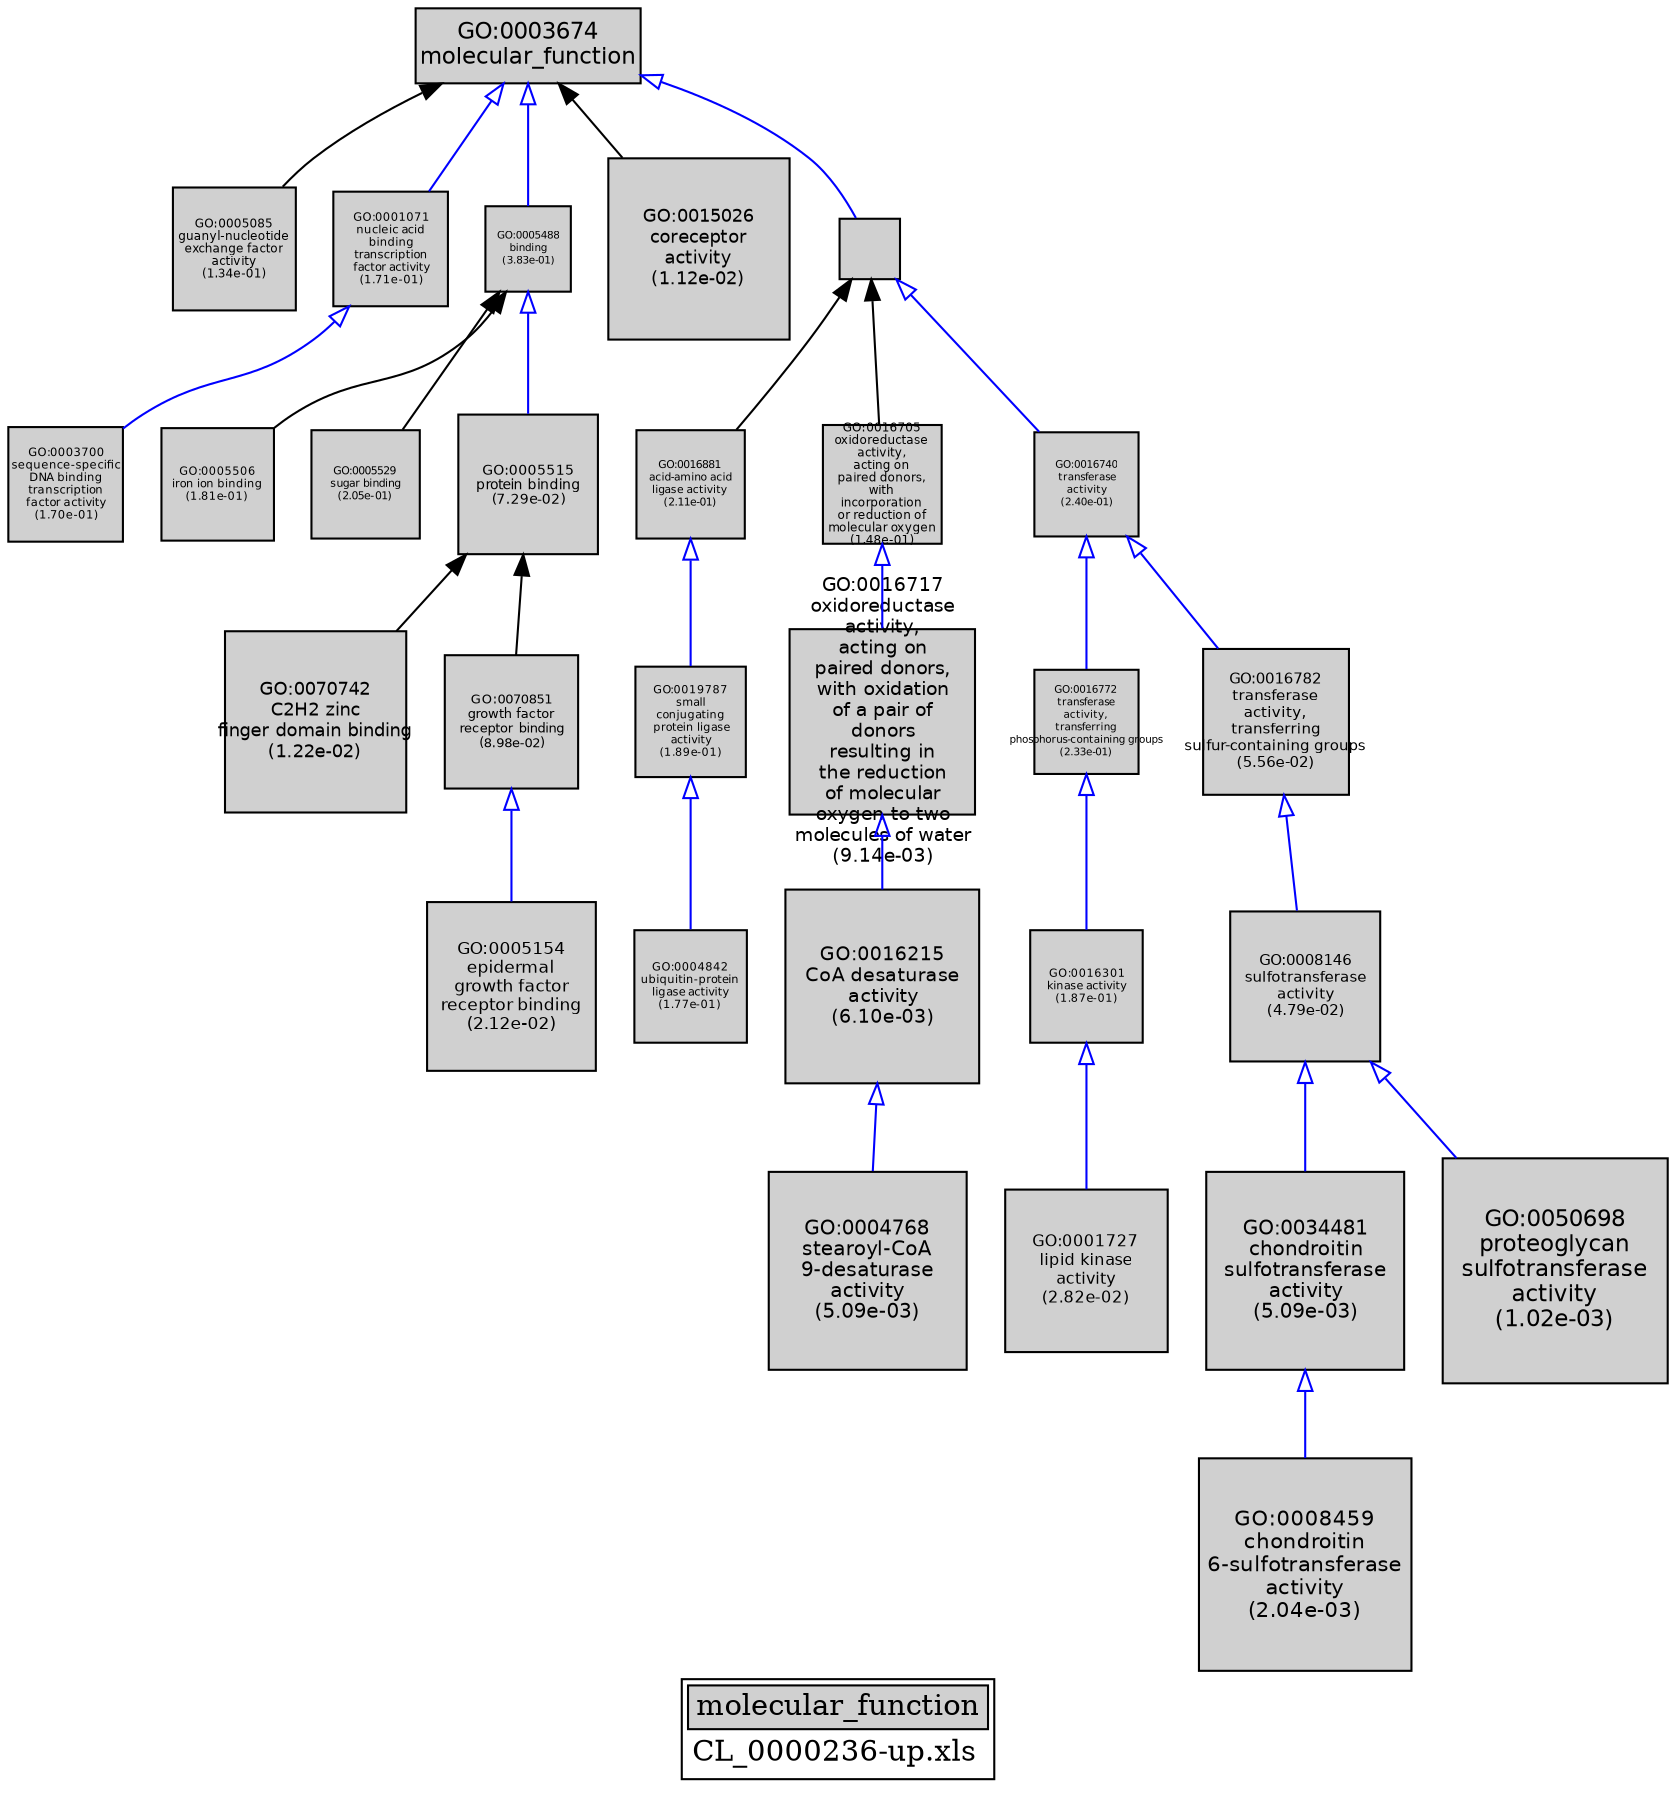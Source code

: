 digraph "molecular_function" {
graph [ bgcolor = "#FFFFFF", label = <<TABLE COLOR="black" BGCOLOR="white"><TR><TD COLSPAN="2" BGCOLOR="#D0D0D0"><FONT COLOR="black">molecular_function</FONT></TD></TR><TR><TD BORDER="0">CL_0000236-up.xls</TD></TR></TABLE>> ];
node [ fontname = "Helvetica" ];

subgraph "nodes" {

node [ style = "filled", fixedsize = "true", width = 1, shape = "box", fontsize = 9, fillcolor = "#D0D0D0", fontcolor = "black", color = "black" ];

"GO:0016881" [ URL = "#GO:0016881", label = <<TABLE BORDER="0"><TR><TD>GO:0016881<BR/>acid-amino acid<BR/>ligase activity<BR/>(2.11e-01)</TD></TR></TABLE>>, width = 0.718752009372, shape = "box", fontsize = 5.17501446748, height = 0.718752009372 ];
"GO:0001727" [ URL = "#GO:0001727", label = <<TABLE BORDER="0"><TR><TD>GO:0001727<BR/>lipid kinase<BR/>activity<BR/>(2.82e-02)</TD></TR></TABLE>>, width = 1.08194143113, shape = "box", fontsize = 7.78997830415, height = 1.08194143113 ];
"GO:0016717" [ URL = "#GO:0016717", label = <<TABLE BORDER="0"><TR><TD>GO:0016717<BR/>oxidoreductase<BR/>activity,<BR/>acting on<BR/>paired donors,<BR/>with oxidation<BR/>of a pair of<BR/>donors<BR/>resulting in<BR/>the reduction<BR/>of molecular<BR/>oxygen to two<BR/>molecules of water<BR/>(9.14e-03)</TD></TR></TABLE>>, width = 1.23965248666, shape = "box", fontsize = 8.92549790393, height = 1.23965248666 ];
"GO:0005506" [ URL = "#GO:0005506", label = <<TABLE BORDER="0"><TR><TD>GO:0005506<BR/>iron ion binding<BR/>(1.81e-01)</TD></TR></TABLE>>, width = 0.752676813191, shape = "box", fontsize = 5.41927305498, height = 0.752676813191 ];
"GO:0005085" [ URL = "#GO:0005085", label = <<TABLE BORDER="0"><TR><TD>GO:0005085<BR/>guanyl-nucleotide<BR/>exchange factor<BR/>activity<BR/>(1.34e-01)</TD></TR></TABLE>>, width = 0.815110440084, shape = "box", fontsize = 5.86879516861, height = 0.815110440084 ];
"GO:0001071" [ URL = "#GO:0001071", label = <<TABLE BORDER="0"><TR><TD>GO:0001071<BR/>nucleic acid<BR/>binding<BR/>transcription<BR/>factor activity<BR/>(1.71e-01)</TD></TR></TABLE>>, width = 0.764364660955, shape = "box", fontsize = 5.50342555888, height = 0.764364660955 ];
"GO:0005529" [ URL = "#GO:0005529", label = <<TABLE BORDER="0"><TR><TD>GO:0005529<BR/>sugar binding<BR/>(2.05e-01)</TD></TR></TABLE>>, width = 0.724982830465, shape = "box", fontsize = 5.21987637935, height = 0.724982830465 ];
"GO:0070742" [ URL = "#GO:0070742", label = <<TABLE BORDER="0"><TR><TD>GO:0070742<BR/>C2H2 zinc<BR/>finger domain binding<BR/>(1.22e-02)</TD></TR></TABLE>>, width = 1.20152106714, shape = "box", fontsize = 8.65095168343, height = 1.20152106714 ];
"GO:0004768" [ URL = "#GO:0004768", label = <<TABLE BORDER="0"><TR><TD>GO:0004768<BR/>stearoyl-CoA<BR/>9-desaturase<BR/>activity<BR/>(5.09e-03)</TD></TR></TABLE>>, width = 1.31425174825, shape = "box", fontsize = 9.46261258741, height = 1.31425174825 ];
"GO:0016705" [ URL = "#GO:0016705", label = <<TABLE BORDER="0"><TR><TD>GO:0016705<BR/>oxidoreductase<BR/>activity,<BR/>acting on<BR/>paired donors,<BR/>with<BR/>incorporation<BR/>or reduction of<BR/>molecular oxygen<BR/>(1.48e-01)</TD></TR></TABLE>>, width = 0.794764206724, shape = "box", fontsize = 5.72230228841, height = 0.794764206724 ];
"GO:0003700" [ URL = "#GO:0003700", label = <<TABLE BORDER="0"><TR><TD>GO:0003700<BR/>sequence-specific<BR/>DNA binding<BR/>transcription<BR/>factor activity<BR/>(1.70e-01)</TD></TR></TABLE>>, width = 0.76527749135, shape = "box", fontsize = 5.50999793772, height = 0.76527749135 ];
"GO:0016215" [ URL = "#GO:0016215", label = <<TABLE BORDER="0"><TR><TD>GO:0016215<BR/>CoA desaturase<BR/>activity<BR/>(6.10e-03)</TD></TR></TABLE>>, width = 1.29155895769, shape = "box", fontsize = 9.29922449538, height = 1.29155895769 ];
"GO:0004842" [ URL = "#GO:0004842", label = <<TABLE BORDER="0"><TR><TD>GO:0004842<BR/>ubiquitin-protein<BR/>ligase activity<BR/>(1.77e-01)</TD></TR></TABLE>>, width = 0.756764101904, shape = "box", fontsize = 5.44870153371, height = 0.756764101904 ];
"GO:0019787" [ URL = "#GO:0019787", label = <<TABLE BORDER="0"><TR><TD>GO:0019787<BR/>small<BR/>conjugating<BR/>protein ligase<BR/>activity<BR/>(1.89e-01)</TD></TR></TABLE>>, width = 0.742758528122, shape = "box", fontsize = 5.34786140248, height = 0.742758528122 ];
"GO:0034481" [ URL = "#GO:0034481", label = <<TABLE BORDER="0"><TR><TD>GO:0034481<BR/>chondroitin<BR/>sulfotransferase<BR/>activity<BR/>(5.09e-03)</TD></TR></TABLE>>, width = 1.31425174825, shape = "box", fontsize = 9.46261258741, height = 1.31425174825 ];
"GO:0016301" [ URL = "#GO:0016301", label = <<TABLE BORDER="0"><TR><TD>GO:0016301<BR/>kinase activity<BR/>(1.87e-01)</TD></TR></TABLE>>, width = 0.745216218322, shape = "box", fontsize = 5.36555677191, height = 0.745216218322 ];
"GO:0016772" [ URL = "#GO:0016772", label = <<TABLE BORDER="0"><TR><TD>GO:0016772<BR/>transferase<BR/>activity,<BR/>transferring<BR/>phosphorus-containing groups<BR/>(2.33e-01)</TD></TR></TABLE>>, width = 0.695282114792, shape = "box", fontsize = 5.0060312265, height = 0.695282114792 ];
"GO:0016740" [ URL = "#GO:0016740", label = <<TABLE BORDER="0"><TR><TD>GO:0016740<BR/>transferase<BR/>activity<BR/>(2.40e-01)</TD></TR></TABLE>>, width = 0.688971347351, shape = "box", fontsize = 5.0, height = 0.688971347351 ];
"GO:0050698" [ URL = "#GO:0050698", label = <<TABLE BORDER="0"><TR><TD>GO:0050698<BR/>proteoglycan<BR/>sulfotransferase<BR/>activity<BR/>(1.02e-03)</TD></TR></TABLE>>, width = 1.5, shape = "box", fontsize = 10.8, height = 1.5 ];
"GO:0005154" [ URL = "#GO:0005154", label = <<TABLE BORDER="0"><TR><TD>GO:0005154<BR/>epidermal<BR/>growth factor<BR/>receptor binding<BR/>(2.12e-02)</TD></TR></TABLE>>, width = 1.12386208882, shape = "box", fontsize = 8.0918070395, height = 1.12386208882 ];
"GO:0003674" [ URL = "#GO:0003674", label = <<TABLE BORDER="0"><TR><TD>GO:0003674<BR/>molecular_function</TD></TR></TABLE>>, width = 1.5, shape = "box", fontsize = 10.8 ];
"GO:0008146" [ URL = "#GO:0008146", label = <<TABLE BORDER="0"><TR><TD>GO:0008146<BR/>sulfotransferase<BR/>activity<BR/>(4.79e-02)</TD></TR></TABLE>>, width = 0.999203318979, shape = "box", fontsize = 7.19426389665, height = 0.999203318979 ];
"GO:0005488" [ URL = "#GO:0005488", label = <<TABLE BORDER="0"><TR><TD>GO:0005488<BR/>binding<BR/>(3.83e-01)</TD></TR></TABLE>>, width = 0.567523596006, shape = "box", fontsize = 5.0, height = 0.567523596006 ];
"GO:0005515" [ URL = "#GO:0005515", label = <<TABLE BORDER="0"><TR><TD>GO:0005515<BR/>protein binding<BR/>(7.29e-02)</TD></TR></TABLE>>, width = 0.928129751291, shape = "box", fontsize = 6.6825342093, height = 0.928129751291 ];
"GO:0015026" [ URL = "#GO:0015026", label = <<TABLE BORDER="0"><TR><TD>GO:0015026<BR/>coreceptor<BR/>activity<BR/>(1.12e-02)</TD></TR></TABLE>>, width = 1.21317471151, shape = "box", fontsize = 8.73485792289, height = 1.21317471151 ];
"GO:0003824" [ URL = "#GO:0003824", label = "", width = 0.4031084275, shape = "box", height = 0.4031084275 ];
"GO:0070851" [ URL = "#GO:0070851", label = <<TABLE BORDER="0"><TR><TD>GO:0070851<BR/>growth factor<BR/>receptor binding<BR/>(8.98e-02)</TD></TR></TABLE>>, width = 0.890844294125, shape = "box", fontsize = 6.4140789177, height = 0.890844294125 ];
"GO:0016782" [ URL = "#GO:0016782", label = <<TABLE BORDER="0"><TR><TD>GO:0016782<BR/>transferase<BR/>activity,<BR/>transferring<BR/>sulfur-containing groups<BR/>(5.56e-02)</TD></TR></TABLE>>, width = 0.974428596187, shape = "box", fontsize = 7.01588589255, height = 0.974428596187 ];
"GO:0008459" [ URL = "#GO:0008459", label = <<TABLE BORDER="0"><TR><TD>GO:0008459<BR/>chondroitin<BR/>6-sulfotransferase<BR/>activity<BR/>(2.04e-03)</TD></TR></TABLE>>, width = 1.42293897518, shape = "box", fontsize = 10.2451606213, height = 1.42293897518 ];
}
subgraph "edges" {


edge [ dir = "back", weight = 1 ];
subgraph "regulates" {


edge [ color = "cyan", arrowtail = "none" ];
subgraph "positive" {


edge [ color = "green", arrowtail = "vee" ];
}
subgraph "negative" {


edge [ color = "red", arrowtail = "tee" ];
}
}
subgraph "part_of" {


edge [ color = "purple", arrowtail = "diamond", weight = 2.5 ];
}
subgraph "is_a" {


edge [ color = "blue", arrowtail = "empty", weight = 5.0 ];
"GO:0016782" -> "GO:0008146";
"GO:0016215" -> "GO:0004768";
"GO:0003674" -> "GO:0001071";
"GO:0003674" -> "GO:0003824";
"GO:0070851" -> "GO:0005154";
"GO:0005488" -> "GO:0005515";
"GO:0016740" -> "GO:0016782";
"GO:0003674" -> "GO:0005488";
"GO:0016772" -> "GO:0016301";
"GO:0008146" -> "GO:0034481";
"GO:0016881" -> "GO:0019787";
"GO:0019787" -> "GO:0004842";
"GO:0016301" -> "GO:0001727";
"GO:0001071" -> "GO:0003700";
"GO:0003824" -> "GO:0016740";
"GO:0034481" -> "GO:0008459";
"GO:0008146" -> "GO:0050698";
"GO:0016705" -> "GO:0016717";
"GO:0016717" -> "GO:0016215";
"GO:0016740" -> "GO:0016772";
}
"GO:0005488" -> "GO:0005506";
"GO:0003674" -> "GO:0005085";
"GO:0005515" -> "GO:0070851";
"GO:0003824" -> "GO:0016705";
"GO:0005515" -> "GO:0070742";
"GO:0003674" -> "GO:0015026";
"GO:0003824" -> "GO:0016881";
"GO:0005488" -> "GO:0005529";
}
}
